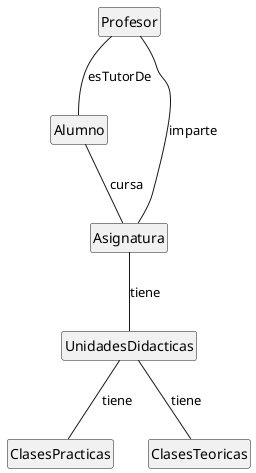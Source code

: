 @startuml evas

hide circle
hide empty members

class Profesor{}
class Alumno{}
class Asignatura{}
class UnidadesDidacticas{}
class ClasesPracticas{}
class ClasesTeoricas{}

Profesor -- Alumno : esTutorDe
Profesor -- Asignatura : imparte
Asignatura -- UnidadesDidacticas : tiene
UnidadesDidacticas -- ClasesPracticas : tiene
UnidadesDidacticas -- ClasesTeoricas : tiene
Alumno -- Asignatura : cursa

@enduml
